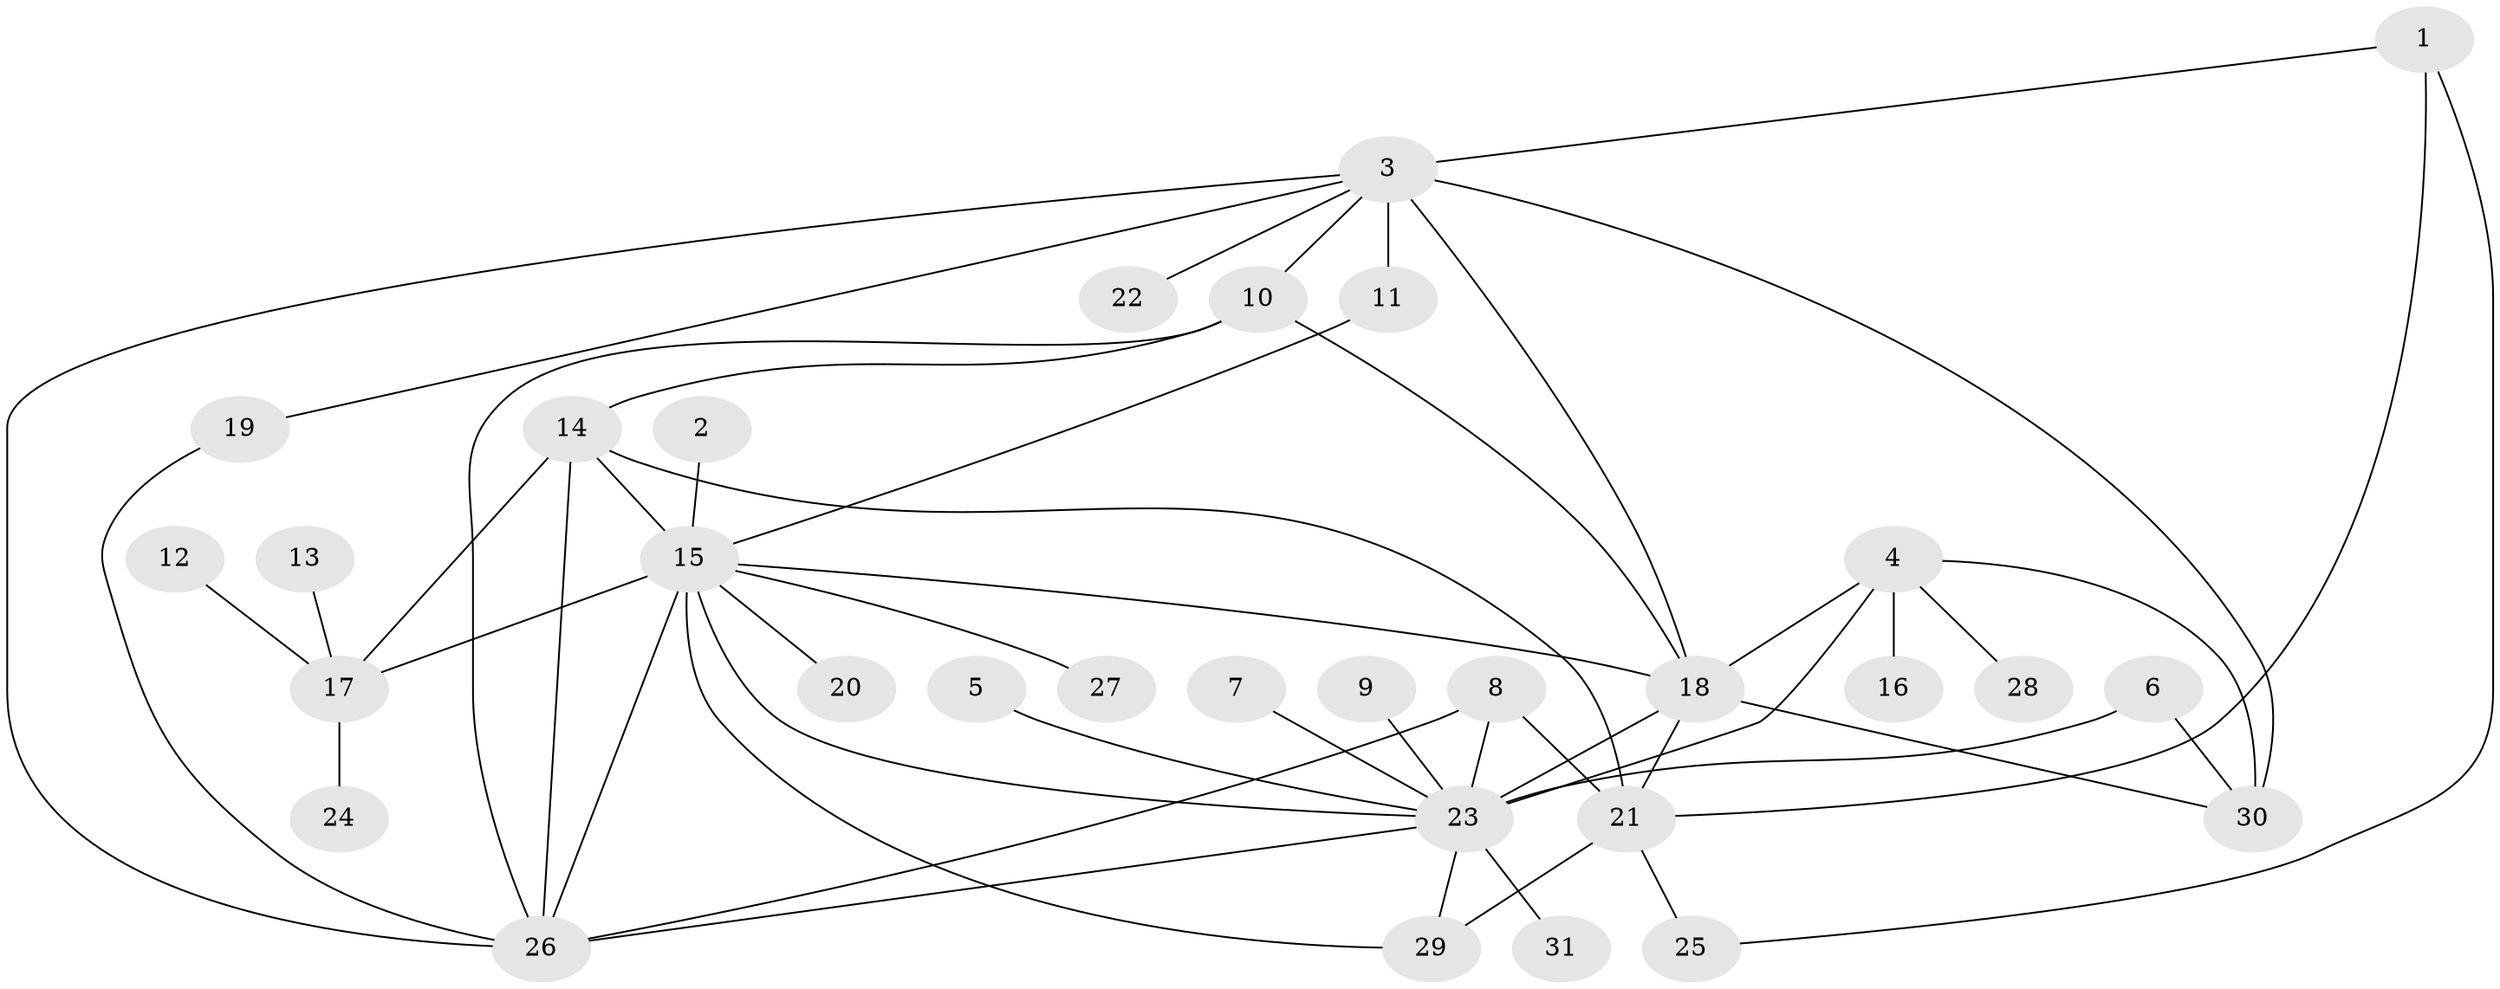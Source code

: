 // original degree distribution, {6: 0.039473684210526314, 12: 0.013157894736842105, 3: 0.07894736842105263, 16: 0.02631578947368421, 2: 0.2236842105263158, 1: 0.4605263157894737, 10: 0.013157894736842105, 9: 0.013157894736842105, 4: 0.06578947368421052, 8: 0.013157894736842105, 5: 0.039473684210526314, 7: 0.013157894736842105}
// Generated by graph-tools (version 1.1) at 2025/36/03/04/25 23:36:49]
// undirected, 31 vertices, 51 edges
graph export_dot {
  node [color=gray90,style=filled];
  1;
  2;
  3;
  4;
  5;
  6;
  7;
  8;
  9;
  10;
  11;
  12;
  13;
  14;
  15;
  16;
  17;
  18;
  19;
  20;
  21;
  22;
  23;
  24;
  25;
  26;
  27;
  28;
  29;
  30;
  31;
  1 -- 3 [weight=1.0];
  1 -- 21 [weight=1.0];
  1 -- 25 [weight=1.0];
  2 -- 15 [weight=1.0];
  3 -- 10 [weight=1.0];
  3 -- 11 [weight=1.0];
  3 -- 18 [weight=2.0];
  3 -- 19 [weight=1.0];
  3 -- 22 [weight=1.0];
  3 -- 26 [weight=2.0];
  3 -- 30 [weight=2.0];
  4 -- 16 [weight=2.0];
  4 -- 18 [weight=1.0];
  4 -- 23 [weight=1.0];
  4 -- 28 [weight=1.0];
  4 -- 30 [weight=1.0];
  5 -- 23 [weight=1.0];
  6 -- 23 [weight=1.0];
  6 -- 30 [weight=1.0];
  7 -- 23 [weight=1.0];
  8 -- 21 [weight=1.0];
  8 -- 23 [weight=1.0];
  8 -- 26 [weight=1.0];
  9 -- 23 [weight=1.0];
  10 -- 14 [weight=1.0];
  10 -- 18 [weight=1.0];
  10 -- 26 [weight=1.0];
  11 -- 15 [weight=1.0];
  12 -- 17 [weight=1.0];
  13 -- 17 [weight=1.0];
  14 -- 15 [weight=1.0];
  14 -- 17 [weight=1.0];
  14 -- 21 [weight=1.0];
  14 -- 26 [weight=2.0];
  15 -- 17 [weight=1.0];
  15 -- 18 [weight=1.0];
  15 -- 20 [weight=1.0];
  15 -- 23 [weight=1.0];
  15 -- 26 [weight=3.0];
  15 -- 27 [weight=1.0];
  15 -- 29 [weight=1.0];
  17 -- 24 [weight=1.0];
  18 -- 21 [weight=1.0];
  18 -- 23 [weight=2.0];
  18 -- 30 [weight=1.0];
  19 -- 26 [weight=1.0];
  21 -- 25 [weight=1.0];
  21 -- 29 [weight=1.0];
  23 -- 26 [weight=1.0];
  23 -- 29 [weight=1.0];
  23 -- 31 [weight=1.0];
}
